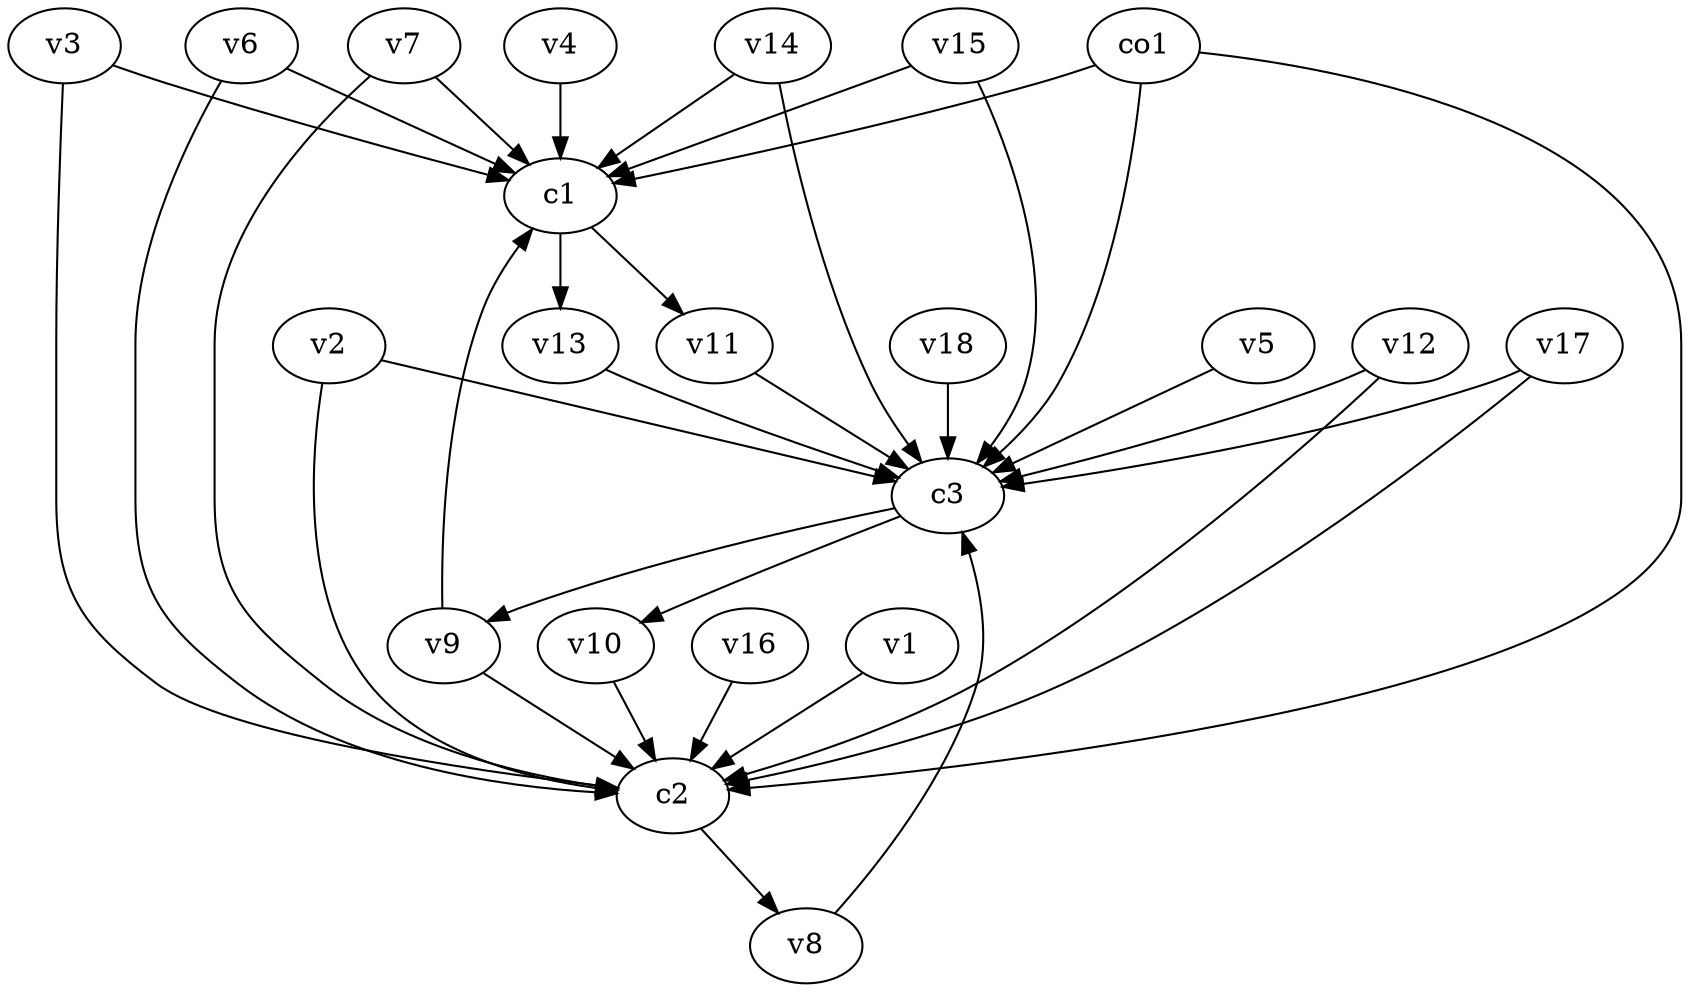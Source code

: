 strict digraph  {
c1;
c2;
c3;
v1;
v2;
v3;
v4;
v5;
v6;
v7;
v8;
v9;
v10;
v11;
v12;
v13;
v14;
v15;
v16;
v17;
v18;
co1;
c1 -> v11  [weight=1];
c1 -> v13  [weight=1];
c2 -> v8  [weight=1];
c3 -> v9  [weight=1];
c3 -> v10  [weight=1];
v1 -> c2  [weight=1];
v2 -> c2  [weight=1];
v2 -> c3  [weight=1];
v3 -> c1  [weight=1];
v3 -> c2  [weight=1];
v4 -> c1  [weight=1];
v5 -> c3  [weight=1];
v6 -> c2  [weight=1];
v6 -> c1  [weight=1];
v7 -> c1  [weight=1];
v7 -> c2  [weight=1];
v8 -> c3  [weight=1];
v9 -> c2  [weight=1];
v9 -> c1  [weight=1];
v10 -> c2  [weight=1];
v11 -> c3  [weight=1];
v12 -> c2  [weight=1];
v12 -> c3  [weight=1];
v13 -> c3  [weight=1];
v14 -> c3  [weight=1];
v14 -> c1  [weight=1];
v15 -> c3  [weight=1];
v15 -> c1  [weight=1];
v16 -> c2  [weight=1];
v17 -> c2  [weight=1];
v17 -> c3  [weight=1];
v18 -> c3  [weight=1];
co1 -> c1  [weight=1];
co1 -> c3  [weight=1];
co1 -> c2  [weight=1];
}
